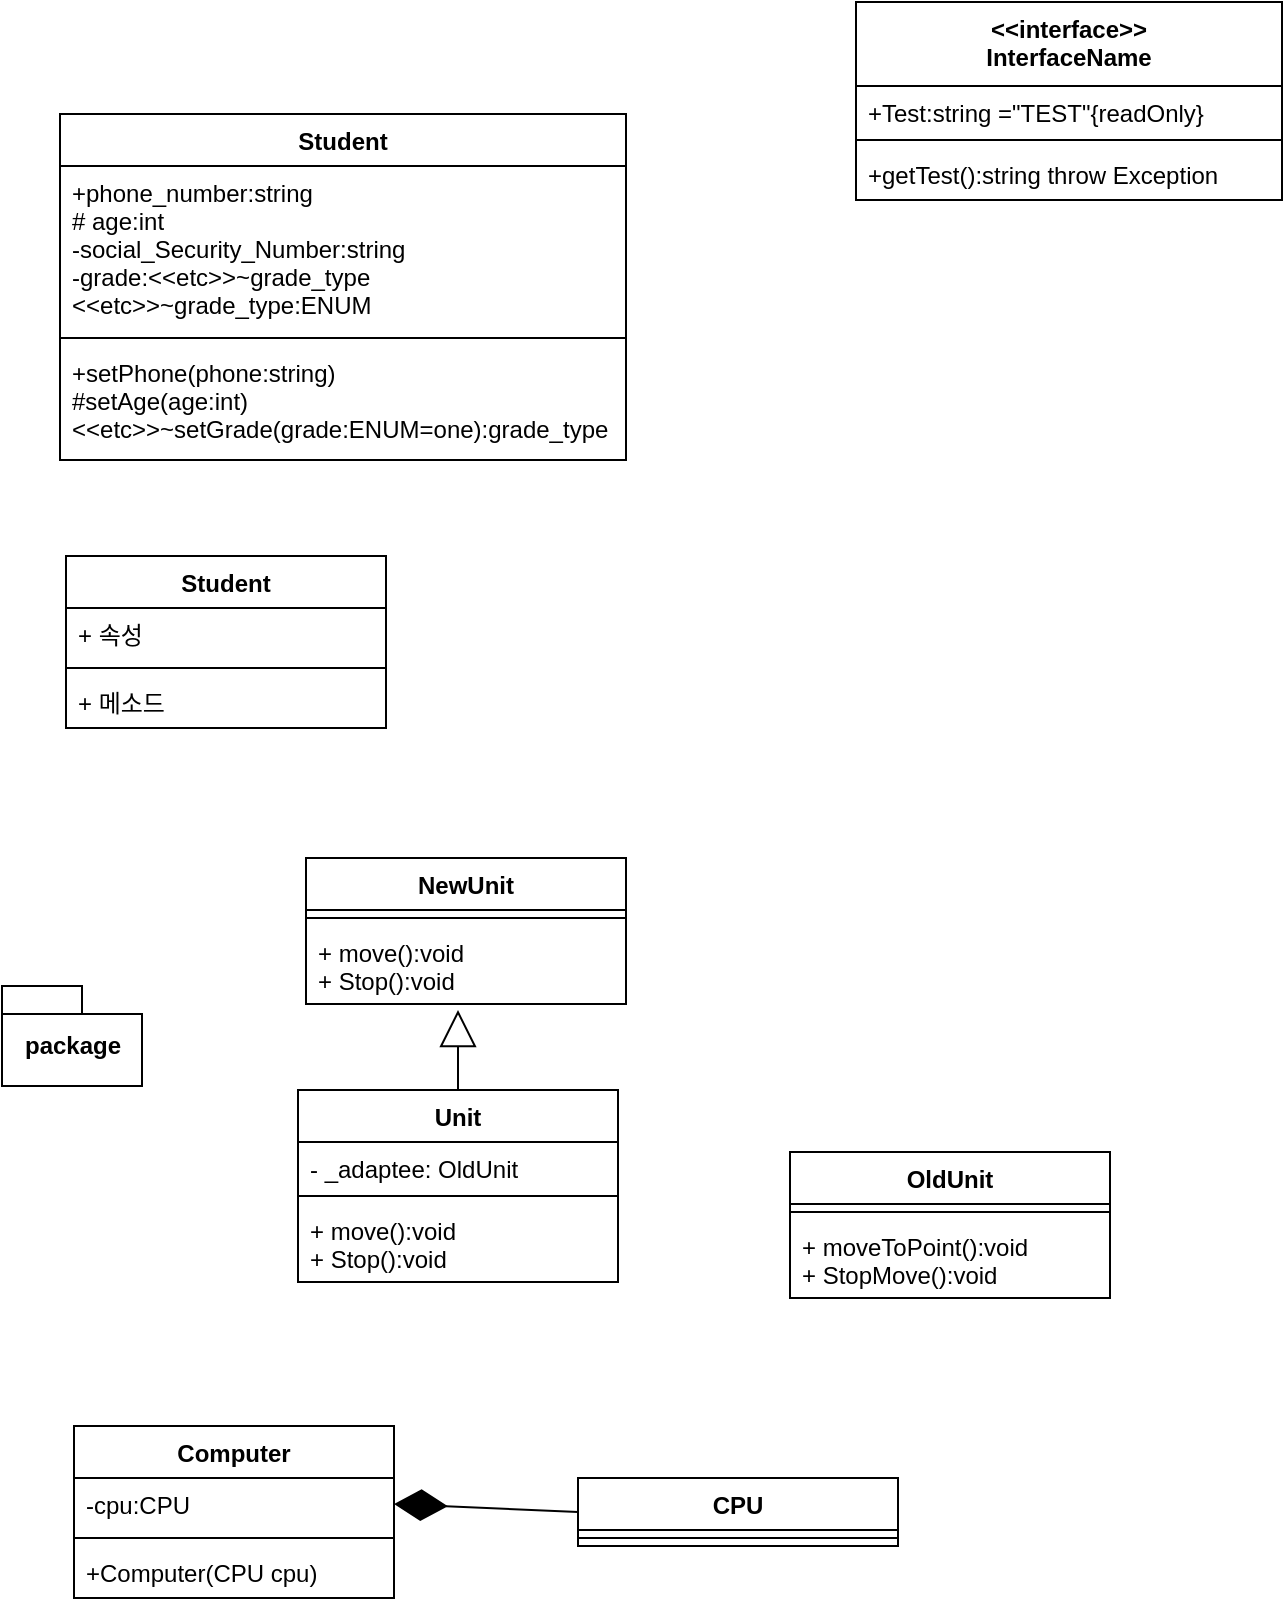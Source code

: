 <mxfile version="20.0.3" type="github">
  <diagram id="MVxN-RxCAj31oxEd8tyH" name="Page-1">
    <mxGraphModel dx="1051" dy="650" grid="0" gridSize="10" guides="1" tooltips="1" connect="1" arrows="1" fold="1" page="1" pageScale="1" pageWidth="827" pageHeight="1169" math="0" shadow="0">
      <root>
        <mxCell id="0" />
        <mxCell id="1" parent="0" />
        <mxCell id="QerbIKZHL-n6ob7uPcmJ-1" value="Student" style="swimlane;fontStyle=1;align=center;verticalAlign=top;childLayout=stackLayout;horizontal=1;startSize=26;horizontalStack=0;resizeParent=1;resizeParentMax=0;resizeLast=0;collapsible=1;marginBottom=0;" parent="1" vertex="1">
          <mxGeometry x="120" y="110" width="283" height="173" as="geometry" />
        </mxCell>
        <mxCell id="QerbIKZHL-n6ob7uPcmJ-2" value="+phone_number:string&#xa;# age:int&#xa;-social_Security_Number:string&#xa;-grade:&lt;&lt;etc&gt;&gt;~grade_type&#xa;&lt;&lt;etc&gt;&gt;~grade_type:ENUM" style="text;strokeColor=none;fillColor=none;align=left;verticalAlign=top;spacingLeft=4;spacingRight=4;overflow=hidden;rotatable=0;points=[[0,0.5],[1,0.5]];portConstraint=eastwest;" parent="QerbIKZHL-n6ob7uPcmJ-1" vertex="1">
          <mxGeometry y="26" width="283" height="82" as="geometry" />
        </mxCell>
        <mxCell id="QerbIKZHL-n6ob7uPcmJ-3" value="" style="line;strokeWidth=1;fillColor=none;align=left;verticalAlign=middle;spacingTop=-1;spacingLeft=3;spacingRight=3;rotatable=0;labelPosition=right;points=[];portConstraint=eastwest;" parent="QerbIKZHL-n6ob7uPcmJ-1" vertex="1">
          <mxGeometry y="108" width="283" height="8" as="geometry" />
        </mxCell>
        <mxCell id="QerbIKZHL-n6ob7uPcmJ-4" value="+setPhone(phone:string)&#xa;#setAge(age:int)&#xa;&lt;&lt;etc&gt;&gt;~setGrade(grade:ENUM=one):grade_type" style="text;strokeColor=none;fillColor=none;align=left;verticalAlign=top;spacingLeft=4;spacingRight=4;overflow=hidden;rotatable=0;points=[[0,0.5],[1,0.5]];portConstraint=eastwest;" parent="QerbIKZHL-n6ob7uPcmJ-1" vertex="1">
          <mxGeometry y="116" width="283" height="57" as="geometry" />
        </mxCell>
        <mxCell id="QerbIKZHL-n6ob7uPcmJ-5" value="Student" style="swimlane;fontStyle=1;align=center;verticalAlign=top;childLayout=stackLayout;horizontal=1;startSize=26;horizontalStack=0;resizeParent=1;resizeParentMax=0;resizeLast=0;collapsible=1;marginBottom=0;" parent="1" vertex="1">
          <mxGeometry x="123" y="331" width="160" height="86" as="geometry" />
        </mxCell>
        <mxCell id="QerbIKZHL-n6ob7uPcmJ-6" value="+ 속성" style="text;strokeColor=none;fillColor=none;align=left;verticalAlign=top;spacingLeft=4;spacingRight=4;overflow=hidden;rotatable=0;points=[[0,0.5],[1,0.5]];portConstraint=eastwest;" parent="QerbIKZHL-n6ob7uPcmJ-5" vertex="1">
          <mxGeometry y="26" width="160" height="26" as="geometry" />
        </mxCell>
        <mxCell id="QerbIKZHL-n6ob7uPcmJ-7" value="" style="line;strokeWidth=1;fillColor=none;align=left;verticalAlign=middle;spacingTop=-1;spacingLeft=3;spacingRight=3;rotatable=0;labelPosition=right;points=[];portConstraint=eastwest;" parent="QerbIKZHL-n6ob7uPcmJ-5" vertex="1">
          <mxGeometry y="52" width="160" height="8" as="geometry" />
        </mxCell>
        <mxCell id="QerbIKZHL-n6ob7uPcmJ-8" value="+ 메소드" style="text;strokeColor=none;fillColor=none;align=left;verticalAlign=top;spacingLeft=4;spacingRight=4;overflow=hidden;rotatable=0;points=[[0,0.5],[1,0.5]];portConstraint=eastwest;" parent="QerbIKZHL-n6ob7uPcmJ-5" vertex="1">
          <mxGeometry y="60" width="160" height="26" as="geometry" />
        </mxCell>
        <mxCell id="QerbIKZHL-n6ob7uPcmJ-9" value="&lt;&lt;interface&gt;&gt;&#xa;InterfaceName" style="swimlane;fontStyle=1;align=center;verticalAlign=top;childLayout=stackLayout;horizontal=1;startSize=42;horizontalStack=0;resizeParent=1;resizeParentMax=0;resizeLast=0;collapsible=1;marginBottom=0;" parent="1" vertex="1">
          <mxGeometry x="518" y="54" width="213" height="99" as="geometry">
            <mxRectangle x="329" y="323" width="118" height="41" as="alternateBounds" />
          </mxGeometry>
        </mxCell>
        <mxCell id="QerbIKZHL-n6ob7uPcmJ-10" value="+Test:string =&quot;TEST&quot;{readOnly}" style="text;strokeColor=none;fillColor=none;align=left;verticalAlign=top;spacingLeft=4;spacingRight=4;overflow=hidden;rotatable=0;points=[[0,0.5],[1,0.5]];portConstraint=eastwest;" parent="QerbIKZHL-n6ob7uPcmJ-9" vertex="1">
          <mxGeometry y="42" width="213" height="23" as="geometry" />
        </mxCell>
        <mxCell id="QerbIKZHL-n6ob7uPcmJ-11" value="" style="line;strokeWidth=1;fillColor=none;align=left;verticalAlign=middle;spacingTop=-1;spacingLeft=3;spacingRight=3;rotatable=0;labelPosition=right;points=[];portConstraint=eastwest;" parent="QerbIKZHL-n6ob7uPcmJ-9" vertex="1">
          <mxGeometry y="65" width="213" height="8" as="geometry" />
        </mxCell>
        <mxCell id="QerbIKZHL-n6ob7uPcmJ-12" value="+getTest():string throw Exception" style="text;strokeColor=none;fillColor=none;align=left;verticalAlign=top;spacingLeft=4;spacingRight=4;overflow=hidden;rotatable=0;points=[[0,0.5],[1,0.5]];portConstraint=eastwest;" parent="QerbIKZHL-n6ob7uPcmJ-9" vertex="1">
          <mxGeometry y="73" width="213" height="26" as="geometry" />
        </mxCell>
        <mxCell id="UuqjQWFN8lm67cm7q7Hm-1" value="package" style="shape=folder;fontStyle=1;spacingTop=10;tabWidth=40;tabHeight=14;tabPosition=left;html=1;" parent="1" vertex="1">
          <mxGeometry x="91" y="546" width="70" height="50" as="geometry" />
        </mxCell>
        <mxCell id="SzAo9dtTvLhrInvLqdGl-2" value="Unit" style="swimlane;fontStyle=1;align=center;verticalAlign=top;childLayout=stackLayout;horizontal=1;startSize=26;horizontalStack=0;resizeParent=1;resizeParentMax=0;resizeLast=0;collapsible=1;marginBottom=0;" vertex="1" parent="1">
          <mxGeometry x="239" y="598" width="160" height="96" as="geometry" />
        </mxCell>
        <mxCell id="SzAo9dtTvLhrInvLqdGl-3" value="- _adaptee: OldUnit" style="text;strokeColor=none;fillColor=none;align=left;verticalAlign=top;spacingLeft=4;spacingRight=4;overflow=hidden;rotatable=0;points=[[0,0.5],[1,0.5]];portConstraint=eastwest;" vertex="1" parent="SzAo9dtTvLhrInvLqdGl-2">
          <mxGeometry y="26" width="160" height="23" as="geometry" />
        </mxCell>
        <mxCell id="SzAo9dtTvLhrInvLqdGl-4" value="" style="line;strokeWidth=1;fillColor=none;align=left;verticalAlign=middle;spacingTop=-1;spacingLeft=3;spacingRight=3;rotatable=0;labelPosition=right;points=[];portConstraint=eastwest;" vertex="1" parent="SzAo9dtTvLhrInvLqdGl-2">
          <mxGeometry y="49" width="160" height="8" as="geometry" />
        </mxCell>
        <mxCell id="SzAo9dtTvLhrInvLqdGl-5" value="+ move():void&#xa;+ Stop():void" style="text;strokeColor=none;fillColor=none;align=left;verticalAlign=top;spacingLeft=4;spacingRight=4;overflow=hidden;rotatable=0;points=[[0,0.5],[1,0.5]];portConstraint=eastwest;" vertex="1" parent="SzAo9dtTvLhrInvLqdGl-2">
          <mxGeometry y="57" width="160" height="39" as="geometry" />
        </mxCell>
        <mxCell id="SzAo9dtTvLhrInvLqdGl-6" value="OldUnit" style="swimlane;fontStyle=1;align=center;verticalAlign=top;childLayout=stackLayout;horizontal=1;startSize=26;horizontalStack=0;resizeParent=1;resizeParentMax=0;resizeLast=0;collapsible=1;marginBottom=0;" vertex="1" parent="1">
          <mxGeometry x="485" y="629" width="160" height="73" as="geometry" />
        </mxCell>
        <mxCell id="SzAo9dtTvLhrInvLqdGl-8" value="" style="line;strokeWidth=1;fillColor=none;align=left;verticalAlign=middle;spacingTop=-1;spacingLeft=3;spacingRight=3;rotatable=0;labelPosition=right;points=[];portConstraint=eastwest;" vertex="1" parent="SzAo9dtTvLhrInvLqdGl-6">
          <mxGeometry y="26" width="160" height="8" as="geometry" />
        </mxCell>
        <mxCell id="SzAo9dtTvLhrInvLqdGl-9" value="+ moveToPoint():void&#xa;+ StopMove():void" style="text;strokeColor=none;fillColor=none;align=left;verticalAlign=top;spacingLeft=4;spacingRight=4;overflow=hidden;rotatable=0;points=[[0,0.5],[1,0.5]];portConstraint=eastwest;" vertex="1" parent="SzAo9dtTvLhrInvLqdGl-6">
          <mxGeometry y="34" width="160" height="39" as="geometry" />
        </mxCell>
        <mxCell id="SzAo9dtTvLhrInvLqdGl-11" value="NewUnit" style="swimlane;fontStyle=1;align=center;verticalAlign=top;childLayout=stackLayout;horizontal=1;startSize=26;horizontalStack=0;resizeParent=1;resizeParentMax=0;resizeLast=0;collapsible=1;marginBottom=0;" vertex="1" parent="1">
          <mxGeometry x="243" y="482" width="160" height="73" as="geometry" />
        </mxCell>
        <mxCell id="SzAo9dtTvLhrInvLqdGl-13" value="" style="line;strokeWidth=1;fillColor=none;align=left;verticalAlign=middle;spacingTop=-1;spacingLeft=3;spacingRight=3;rotatable=0;labelPosition=right;points=[];portConstraint=eastwest;" vertex="1" parent="SzAo9dtTvLhrInvLqdGl-11">
          <mxGeometry y="26" width="160" height="8" as="geometry" />
        </mxCell>
        <mxCell id="SzAo9dtTvLhrInvLqdGl-14" value="+ move():void&#xa;+ Stop():void" style="text;strokeColor=none;fillColor=none;align=left;verticalAlign=top;spacingLeft=4;spacingRight=4;overflow=hidden;rotatable=0;points=[[0,0.5],[1,0.5]];portConstraint=eastwest;" vertex="1" parent="SzAo9dtTvLhrInvLqdGl-11">
          <mxGeometry y="34" width="160" height="39" as="geometry" />
        </mxCell>
        <mxCell id="SzAo9dtTvLhrInvLqdGl-15" value="" style="endArrow=block;endSize=16;endFill=0;html=1;rounded=0;entryX=0.475;entryY=1.077;entryDx=0;entryDy=0;entryPerimeter=0;exitX=0.5;exitY=0;exitDx=0;exitDy=0;" edge="1" parent="1" source="SzAo9dtTvLhrInvLqdGl-2" target="SzAo9dtTvLhrInvLqdGl-14">
          <mxGeometry width="160" relative="1" as="geometry">
            <mxPoint x="147" y="434" as="sourcePoint" />
            <mxPoint x="307" y="434" as="targetPoint" />
          </mxGeometry>
        </mxCell>
        <mxCell id="SzAo9dtTvLhrInvLqdGl-16" value="Computer" style="swimlane;fontStyle=1;align=center;verticalAlign=top;childLayout=stackLayout;horizontal=1;startSize=26;horizontalStack=0;resizeParent=1;resizeParentMax=0;resizeLast=0;collapsible=1;marginBottom=0;" vertex="1" parent="1">
          <mxGeometry x="127" y="766" width="160" height="86" as="geometry" />
        </mxCell>
        <mxCell id="SzAo9dtTvLhrInvLqdGl-17" value="-cpu:CPU" style="text;strokeColor=none;fillColor=none;align=left;verticalAlign=top;spacingLeft=4;spacingRight=4;overflow=hidden;rotatable=0;points=[[0,0.5],[1,0.5]];portConstraint=eastwest;" vertex="1" parent="SzAo9dtTvLhrInvLqdGl-16">
          <mxGeometry y="26" width="160" height="26" as="geometry" />
        </mxCell>
        <mxCell id="SzAo9dtTvLhrInvLqdGl-18" value="" style="line;strokeWidth=1;fillColor=none;align=left;verticalAlign=middle;spacingTop=-1;spacingLeft=3;spacingRight=3;rotatable=0;labelPosition=right;points=[];portConstraint=eastwest;" vertex="1" parent="SzAo9dtTvLhrInvLqdGl-16">
          <mxGeometry y="52" width="160" height="8" as="geometry" />
        </mxCell>
        <mxCell id="SzAo9dtTvLhrInvLqdGl-19" value="+Computer(CPU cpu)" style="text;strokeColor=none;fillColor=none;align=left;verticalAlign=top;spacingLeft=4;spacingRight=4;overflow=hidden;rotatable=0;points=[[0,0.5],[1,0.5]];portConstraint=eastwest;" vertex="1" parent="SzAo9dtTvLhrInvLqdGl-16">
          <mxGeometry y="60" width="160" height="26" as="geometry" />
        </mxCell>
        <mxCell id="SzAo9dtTvLhrInvLqdGl-20" value="CPU" style="swimlane;fontStyle=1;align=center;verticalAlign=top;childLayout=stackLayout;horizontal=1;startSize=26;horizontalStack=0;resizeParent=1;resizeParentMax=0;resizeLast=0;collapsible=1;marginBottom=0;" vertex="1" parent="1">
          <mxGeometry x="379" y="792" width="160" height="34" as="geometry" />
        </mxCell>
        <mxCell id="SzAo9dtTvLhrInvLqdGl-22" value="" style="line;strokeWidth=1;fillColor=none;align=left;verticalAlign=middle;spacingTop=-1;spacingLeft=3;spacingRight=3;rotatable=0;labelPosition=right;points=[];portConstraint=eastwest;" vertex="1" parent="SzAo9dtTvLhrInvLqdGl-20">
          <mxGeometry y="26" width="160" height="8" as="geometry" />
        </mxCell>
        <mxCell id="SzAo9dtTvLhrInvLqdGl-29" value="" style="endArrow=diamondThin;endFill=1;endSize=24;html=1;rounded=0;entryX=1;entryY=0.5;entryDx=0;entryDy=0;exitX=0;exitY=0.5;exitDx=0;exitDy=0;" edge="1" parent="1" source="SzAo9dtTvLhrInvLqdGl-20" target="SzAo9dtTvLhrInvLqdGl-17">
          <mxGeometry width="160" relative="1" as="geometry">
            <mxPoint x="147" y="634" as="sourcePoint" />
            <mxPoint x="307" y="634" as="targetPoint" />
          </mxGeometry>
        </mxCell>
      </root>
    </mxGraphModel>
  </diagram>
</mxfile>
